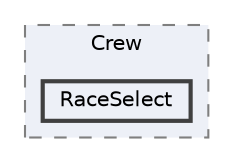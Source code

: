 digraph "Assets/Scripts/Crew/RaceSelect"
{
 // INTERACTIVE_SVG=YES
 // LATEX_PDF_SIZE
  bgcolor="transparent";
  edge [fontname=Helvetica,fontsize=10,labelfontname=Helvetica,labelfontsize=10];
  node [fontname=Helvetica,fontsize=10,shape=box,height=0.2,width=0.4];
  compound=true
  subgraph clusterdir_9c1e8d6a300bef10c208a659d211cf91 {
    graph [ bgcolor="#edf0f7", pencolor="grey50", label="Crew", fontname=Helvetica,fontsize=10 style="filled,dashed", URL="dir_9c1e8d6a300bef10c208a659d211cf91.html",tooltip=""]
  dir_adca97edc2e752f80c3fe21d4b5e2da2 [label="RaceSelect", fillcolor="#edf0f7", color="grey25", style="filled,bold", URL="dir_adca97edc2e752f80c3fe21d4b5e2da2.html",tooltip=""];
  }
}
